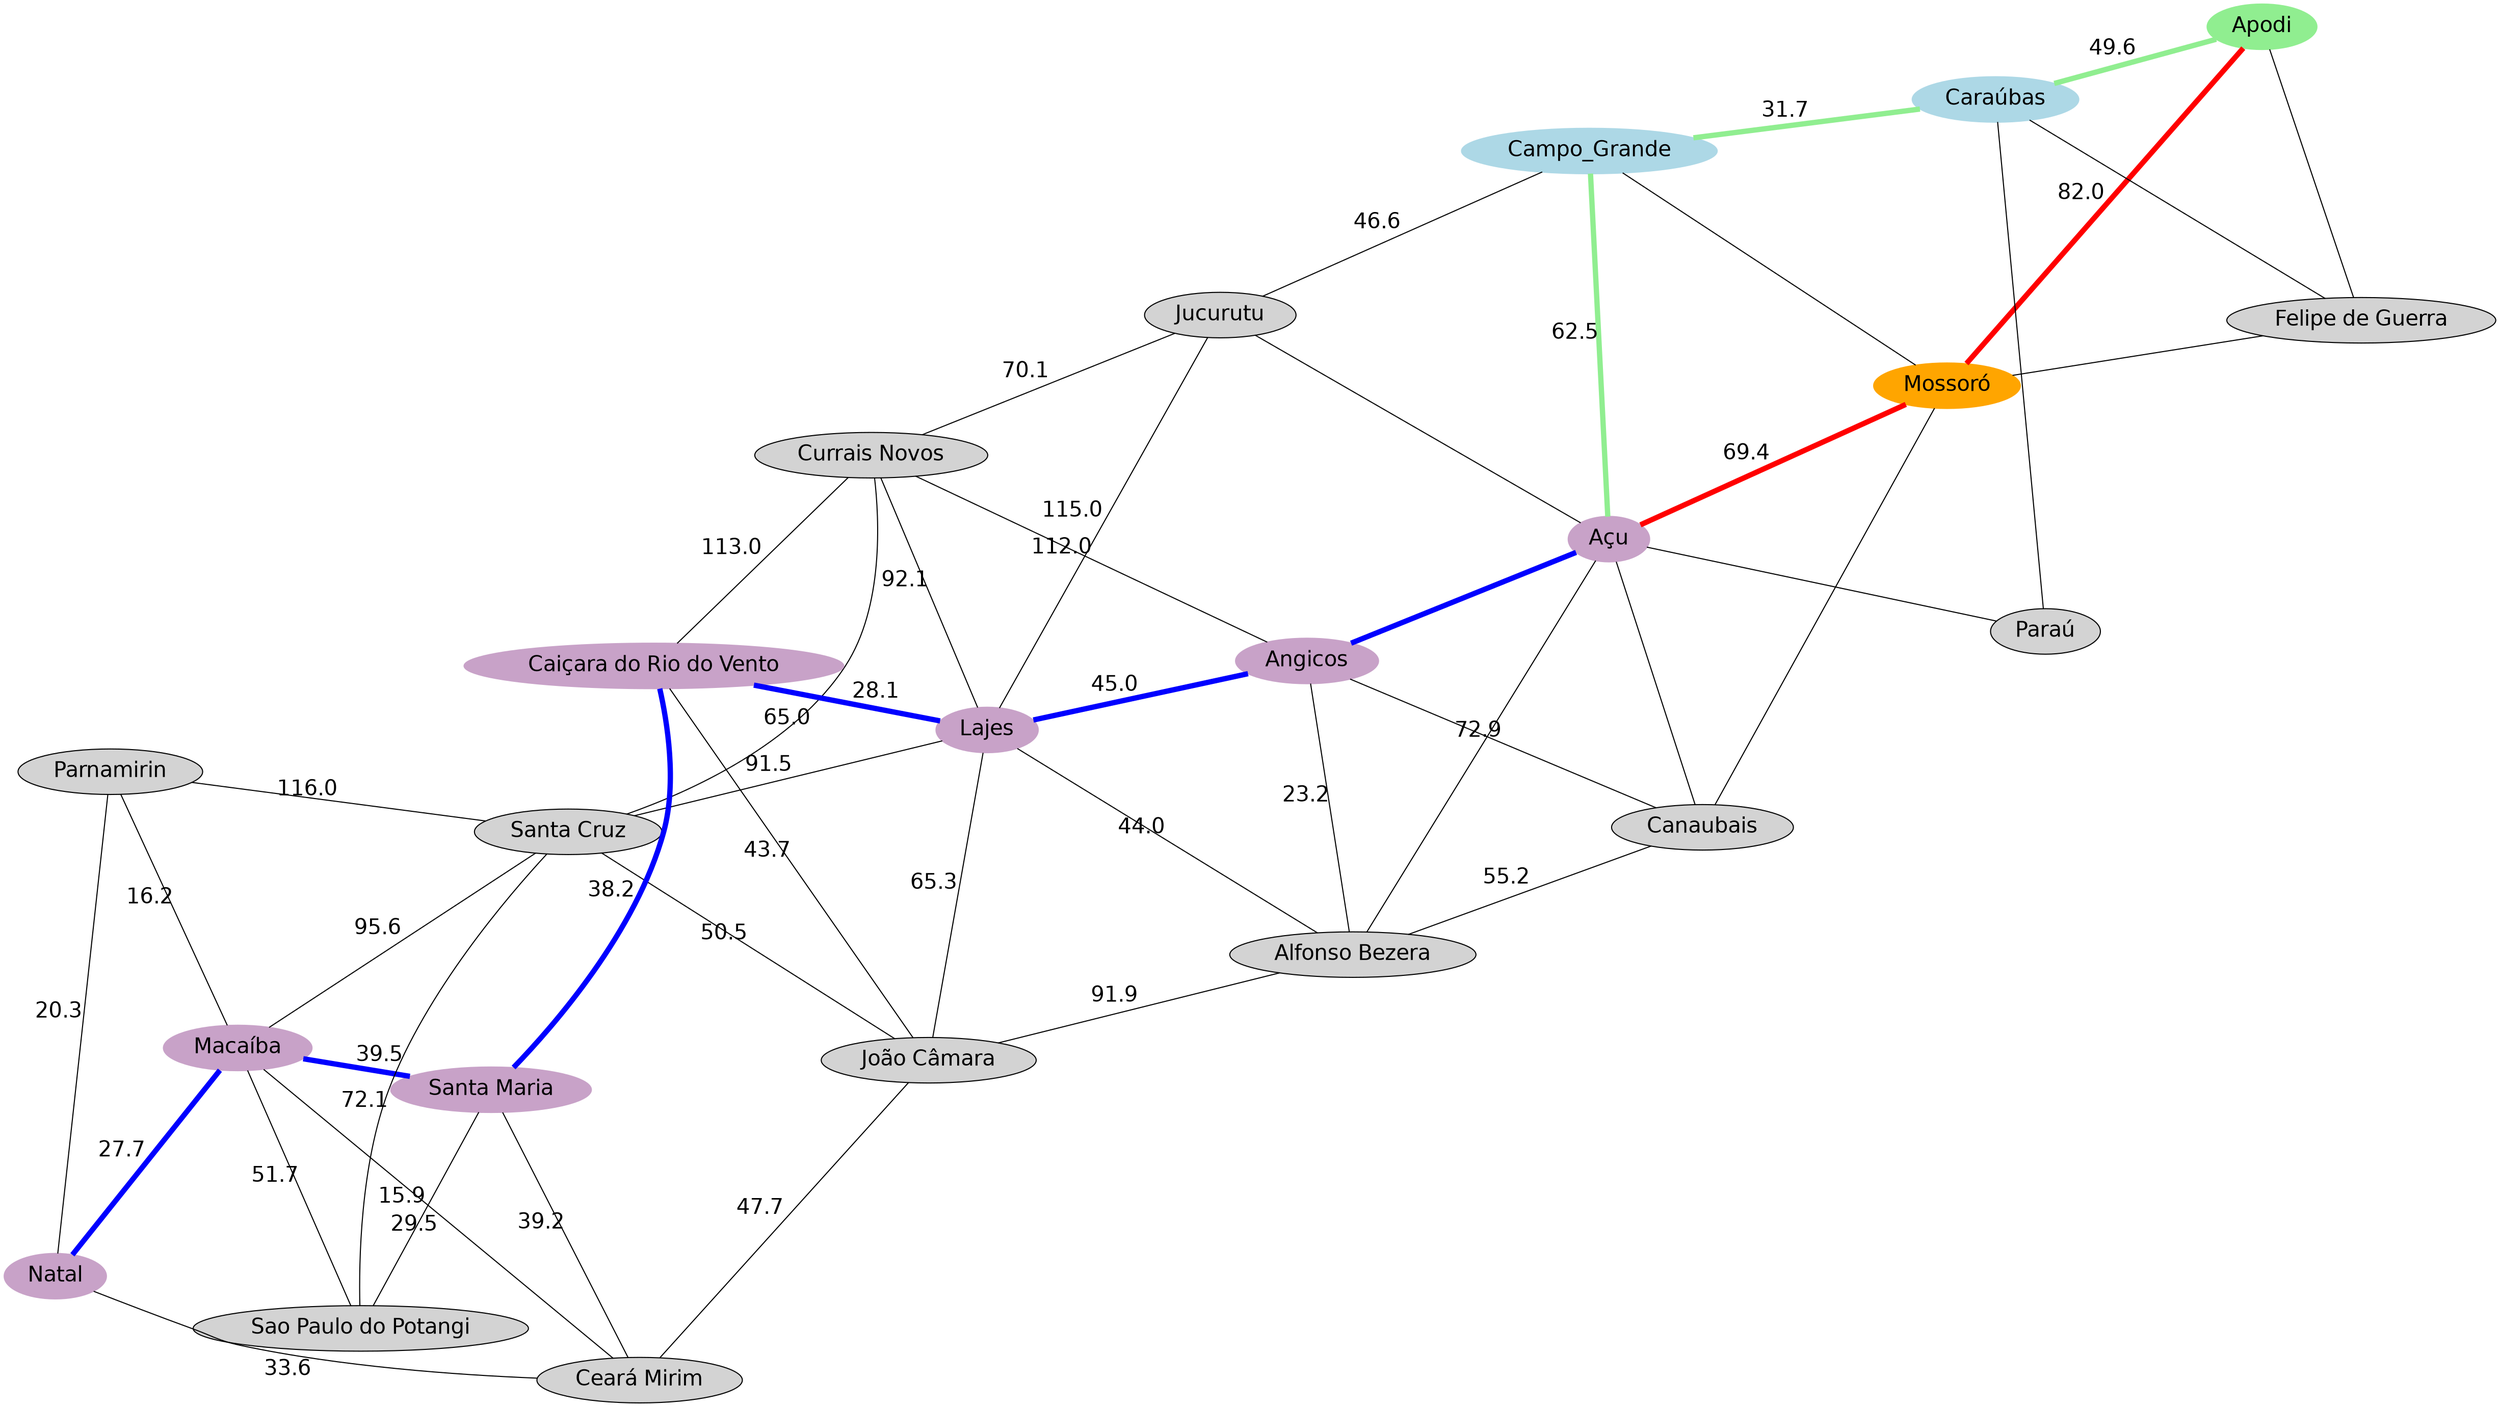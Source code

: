 graph G {

        graph [layout=neato, overlap=false, splines=true, fontname="Helvetica", fontsize=12];
        node [shape=ellipse, style=filled,  fontname="Helvetica", fontsize=20];
        edge [fontname="Helvetica", fontsize=20];

			"Açu" -- "Alfonso Bezera" [ weight=5]
			"Açu" -- "Angicos" [  color=blue, penwidth=5.0, weight=15]
			"Açu" -- "Campo_Grande" [label=62.5,  weight=5, penwidth=5.0, color = lightgreen]
			"Açu" -- "Canaubais" [ weight=5]
			"Açu" -- "Jucurutu" [  weight=5]
			"Açu" -- "Mossoró" [label=69.4, penwidth=5.0, color=red]
			"Açu" -- "Paraú" [  weight=5]
			"Alfonso Bezera" -- "Angicos" [label=23.2,  weight=5]
			"Alfonso Bezera" -- "Canaubais" [label=55.2,  weight=5]
			"Alfonso Bezera" -- "João Câmara" [label=91.9,  weight=5]
			"Alfonso Bezera" -- "Lajes" [label=44.0,  weight=5]
			"Angicos" -- "Canaubais" [label=72.9,  weight=5]
			"Angicos" -- "Currais Novos" [label=112.0,  weight=5]
			"Angicos" -- "Lajes" [label=45.0,  color=blue, penwidth=5.0, weight=15]
			"Apodi" -- "Caraúbas" [label=49.6,  weight=5. color=lightgreen, penwidth=5.0]
			"Apodi" -- "Felipe de Guerra" [weight=5]
			"Apodi" -- "Mossoró" [label=82.0,  weight=15, penwidth=5.0, color=red]
			"Caiçara do Rio do Vento" -- "Currais Novos" [label=113.0,  weight=5]
			"Caiçara do Rio do Vento" -- "João Câmara" [label=43.7,  weight=5]
			"Caiçara do Rio do Vento" -- "Lajes" [label=28.1,  color=blue, penwidth=5.0, weight=15]
			"Caiçara do Rio do Vento" -- "Santa Maria" [label=38.2,  color=blue, penwidth=5.0, weight=15]
			"Campo_Grande" -- "Caraúbas" [label=31.7,  weight=5.0 penwidth=5.0, color=lightgreen]
			"Campo_Grande" -- "Jucurutu" [label=46.6,  weight=5]
			"Campo_Grande" -- "Mossoró" [  weight=5]
			"Canaubais" -- "Mossoró" [ weight=5]
			"Caraúbas" -- "Felipe de Guerra" [weight=5]
			"Caraúbas" -- "Paraú" [ weight=5]
			"Ceará Mirim" -- "João Câmara" [label=47.7,  weight=5]
			"Ceará Mirim" -- "Macaíba" [label=29.5,  weight=5]
			"Ceará Mirim" -- "Natal" [label=33.6,  weight=5]
			"Ceará Mirim" -- "Santa Maria" [label=39.2,  weight=5]
			"Currais Novos" -- "Jucurutu" [label=70.1,  weight=5]
			"Currais Novos" -- "Lajes" [label=92.1,  weight=5]
			"Currais Novos" -- "Santa Cruz" [label=65.0,  weight=5]
			"Felipe de Guerra" -- "Mossoró" [weight=5]
			"João Câmara" -- "Lajes" [label=65.3,  weight=5]
			"João Câmara" -- "Santa Cruz" [label=50.5,  weight=5]
			"Jucurutu" -- "Lajes" [label=115.0,  weight=5]
			"Lajes" -- "Santa Cruz" [label=91.5,  weight=5]
			"Macaíba" -- "Natal" [label=27.7,  color=blue, penwidth=5.0, weight=15]
			"Macaíba" -- "Parnamirin" [label=16.2,  weight=5]
			"Macaíba" -- "Santa Cruz" [label=95.6,  weight=5]
			"Macaíba" -- "Santa Maria" [label=39.5,  color=blue, penwidth=5.0, weight=15]
			"Macaíba" -- "Sao Paulo do Potangi" [label=51.7,  weight=5]
			"Natal" -- "Parnamirin" [label=20.3,  weight=5]
			"Parnamirin" -- "Santa Cruz" [label=116.0,  weight=5]
			"Santa Cruz" -- "Sao Paulo do Potangi" [label=72.1,  weight=5]
			"Santa Maria" -- "Sao Paulo do Potangi" [label=15.9,  weight=5]

			"Natal", "Macaíba", "Santa Maria", "Caiçara do Rio do Vento", "Lajes", "Angicos", "Açu", "Campo_Grande", "Apodi", "Caraúbas" [color="#C8A2C8"]
		    "Campo_Grande", "Apodi", "Caraúbas" [color=lightblue]
            Mossoró [color=orange]
		    "Apodi"[color=lightgreen]
}